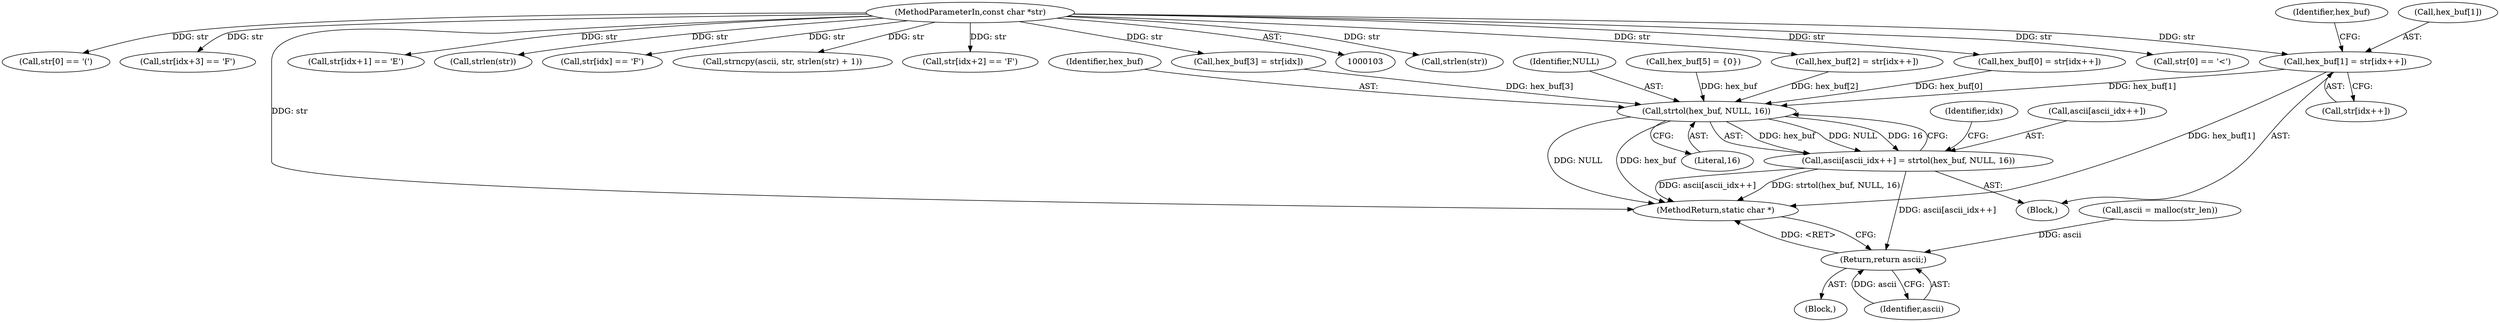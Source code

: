 digraph "0_pdfresurrect_0c4120fffa3dffe97b95c486a120eded82afe8a6_1@pointer" {
"1000225" [label="(Call,hex_buf[1] = str[idx++])"];
"1000104" [label="(MethodParameterIn,const char *str)"];
"1000253" [label="(Call,strtol(hex_buf, NULL, 16))"];
"1000248" [label="(Call,ascii[ascii_idx++] = strtol(hex_buf, NULL, 16))"];
"1000257" [label="(Return,return ascii;)"];
"1000142" [label="(Call,strlen(str))"];
"1000253" [label="(Call,strtol(hex_buf, NULL, 16))"];
"1000217" [label="(Call,hex_buf[0] = str[idx++])"];
"1000255" [label="(Identifier,NULL)"];
"1000149" [label="(Call,str[0] == '<')"];
"1000113" [label="(Call,hex_buf[5] = {0})"];
"1000254" [label="(Identifier,hex_buf)"];
"1000216" [label="(Block,)"];
"1000235" [label="(Identifier,hex_buf)"];
"1000106" [label="(Block,)"];
"1000258" [label="(Identifier,ascii)"];
"1000125" [label="(Call,str[0] == '(')"];
"1000256" [label="(Literal,16)"];
"1000104" [label="(MethodParameterIn,const char *str)"];
"1000189" [label="(Call,str[idx+3] == 'F')"];
"1000206" [label="(Call,ascii = malloc(str_len))"];
"1000241" [label="(Call,hex_buf[3] = str[idx])"];
"1000226" [label="(Call,hex_buf[1])"];
"1000174" [label="(Call,str[idx+1] == 'E')"];
"1000215" [label="(Identifier,idx)"];
"1000135" [label="(Call,strlen(str))"];
"1000168" [label="(Call,str[idx] == 'F')"];
"1000233" [label="(Call,hex_buf[2] = str[idx++])"];
"1000248" [label="(Call,ascii[ascii_idx++] = strtol(hex_buf, NULL, 16))"];
"1000259" [label="(MethodReturn,static char *)"];
"1000225" [label="(Call,hex_buf[1] = str[idx++])"];
"1000138" [label="(Call,strncpy(ascii, str, strlen(str) + 1))"];
"1000257" [label="(Return,return ascii;)"];
"1000182" [label="(Call,str[idx+2] == 'F')"];
"1000249" [label="(Call,ascii[ascii_idx++])"];
"1000229" [label="(Call,str[idx++])"];
"1000225" -> "1000216"  [label="AST: "];
"1000225" -> "1000229"  [label="CFG: "];
"1000226" -> "1000225"  [label="AST: "];
"1000229" -> "1000225"  [label="AST: "];
"1000235" -> "1000225"  [label="CFG: "];
"1000225" -> "1000259"  [label="DDG: hex_buf[1]"];
"1000104" -> "1000225"  [label="DDG: str"];
"1000225" -> "1000253"  [label="DDG: hex_buf[1]"];
"1000104" -> "1000103"  [label="AST: "];
"1000104" -> "1000259"  [label="DDG: str"];
"1000104" -> "1000125"  [label="DDG: str"];
"1000104" -> "1000135"  [label="DDG: str"];
"1000104" -> "1000138"  [label="DDG: str"];
"1000104" -> "1000142"  [label="DDG: str"];
"1000104" -> "1000149"  [label="DDG: str"];
"1000104" -> "1000168"  [label="DDG: str"];
"1000104" -> "1000174"  [label="DDG: str"];
"1000104" -> "1000182"  [label="DDG: str"];
"1000104" -> "1000189"  [label="DDG: str"];
"1000104" -> "1000217"  [label="DDG: str"];
"1000104" -> "1000233"  [label="DDG: str"];
"1000104" -> "1000241"  [label="DDG: str"];
"1000253" -> "1000248"  [label="AST: "];
"1000253" -> "1000256"  [label="CFG: "];
"1000254" -> "1000253"  [label="AST: "];
"1000255" -> "1000253"  [label="AST: "];
"1000256" -> "1000253"  [label="AST: "];
"1000248" -> "1000253"  [label="CFG: "];
"1000253" -> "1000259"  [label="DDG: NULL"];
"1000253" -> "1000259"  [label="DDG: hex_buf"];
"1000253" -> "1000248"  [label="DDG: hex_buf"];
"1000253" -> "1000248"  [label="DDG: NULL"];
"1000253" -> "1000248"  [label="DDG: 16"];
"1000217" -> "1000253"  [label="DDG: hex_buf[0]"];
"1000113" -> "1000253"  [label="DDG: hex_buf"];
"1000233" -> "1000253"  [label="DDG: hex_buf[2]"];
"1000241" -> "1000253"  [label="DDG: hex_buf[3]"];
"1000248" -> "1000216"  [label="AST: "];
"1000249" -> "1000248"  [label="AST: "];
"1000215" -> "1000248"  [label="CFG: "];
"1000248" -> "1000259"  [label="DDG: strtol(hex_buf, NULL, 16)"];
"1000248" -> "1000259"  [label="DDG: ascii[ascii_idx++]"];
"1000248" -> "1000257"  [label="DDG: ascii[ascii_idx++]"];
"1000257" -> "1000106"  [label="AST: "];
"1000257" -> "1000258"  [label="CFG: "];
"1000258" -> "1000257"  [label="AST: "];
"1000259" -> "1000257"  [label="CFG: "];
"1000257" -> "1000259"  [label="DDG: <RET>"];
"1000258" -> "1000257"  [label="DDG: ascii"];
"1000206" -> "1000257"  [label="DDG: ascii"];
}
